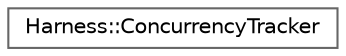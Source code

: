 digraph "类继承关系图"
{
 // LATEX_PDF_SIZE
  bgcolor="transparent";
  edge [fontname=Helvetica,fontsize=10,labelfontname=Helvetica,labelfontsize=10];
  node [fontname=Helvetica,fontsize=10,shape=box,height=0.2,width=0.4];
  rankdir="LR";
  Node0 [id="Node000000",label="Harness::ConcurrencyTracker",height=0.2,width=0.4,color="grey40", fillcolor="white", style="filled",URL="$class_harness_1_1_concurrency_tracker.html",tooltip=" "];
}

